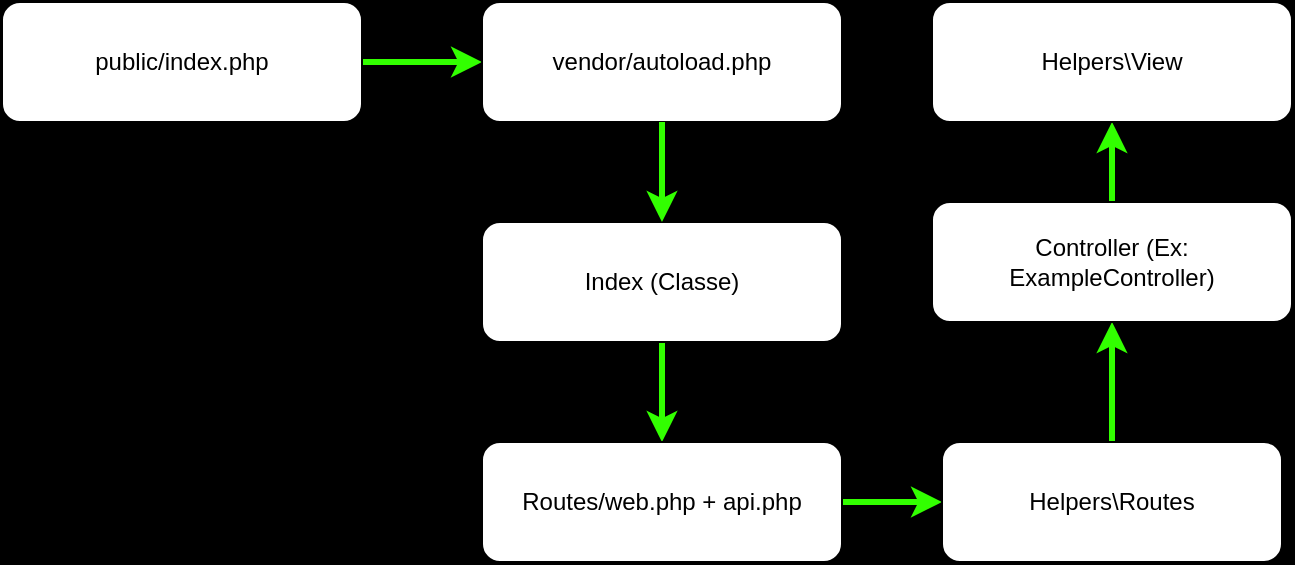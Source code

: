 <mxfile>
    <diagram name="TraselFramework" id="TraselFrameworkDiagram">
        <mxGraphModel dx="1060" dy="543" grid="1" gridSize="10" guides="1" tooltips="1" connect="1" arrows="1" fold="1" page="1" pageScale="1" pageWidth="850" pageHeight="1100" background="#000000" math="0" shadow="0">
            <root>
                <mxCell id="0"/>
                <mxCell id="1" parent="0"/>
                <mxCell id="9" value="" style="edgeStyle=none;html=1;strokeColor=#32FF00;strokeWidth=3;rounded=1;" parent="1" source="2" target="3" edge="1">
                    <mxGeometry relative="1" as="geometry">
                        <Array as="points"/>
                    </mxGeometry>
                </mxCell>
                <mxCell id="2" value="public/index.php" style="rounded=1;whiteSpace=wrap;html=1;" parent="1" vertex="1">
                    <mxGeometry x="10" y="70" width="180" height="60" as="geometry"/>
                </mxCell>
                <mxCell id="3" value="vendor/autoload.php" style="rounded=1;whiteSpace=wrap;html=1;" parent="1" vertex="1">
                    <mxGeometry x="250" y="70" width="180" height="60" as="geometry"/>
                </mxCell>
                <mxCell id="11" style="edgeStyle=none;html=1;entryX=0.5;entryY=0;entryDx=0;entryDy=0;strokeColor=#32FF00;strokeWidth=3;rounded=1;" parent="1" source="4" target="5" edge="1">
                    <mxGeometry relative="1" as="geometry"/>
                </mxCell>
                <mxCell id="4" value="Index (Classe)" style="rounded=1;whiteSpace=wrap;html=1;" parent="1" vertex="1">
                    <mxGeometry x="250" y="180" width="180" height="60" as="geometry"/>
                </mxCell>
                <mxCell id="12" value="" style="edgeStyle=none;html=1;strokeColor=#32FF00;strokeWidth=3;rounded=1;" parent="1" source="5" target="6" edge="1">
                    <mxGeometry relative="1" as="geometry"/>
                </mxCell>
                <mxCell id="5" value="Routes/web.php + api.php" style="rounded=1;whiteSpace=wrap;html=1;" parent="1" vertex="1">
                    <mxGeometry x="250" y="290" width="180" height="60" as="geometry"/>
                </mxCell>
                <mxCell id="13" value="" style="edgeStyle=none;html=1;strokeWidth=3;strokeColor=#32FF00;rounded=1;" parent="1" source="6" target="7" edge="1">
                    <mxGeometry relative="1" as="geometry"/>
                </mxCell>
                <mxCell id="6" value="Helpers\\Routes" style="rounded=1;whiteSpace=wrap;html=1;" parent="1" vertex="1">
                    <mxGeometry x="480" y="290" width="170" height="60" as="geometry"/>
                </mxCell>
                <mxCell id="14" value="" style="edgeStyle=none;html=1;strokeWidth=3;strokeColor=#32FF00;rounded=1;" parent="1" source="7" target="8" edge="1">
                    <mxGeometry relative="1" as="geometry"/>
                </mxCell>
                <mxCell id="7" value="Controller (Ex: ExampleController)" style="rounded=1;whiteSpace=wrap;html=1;" parent="1" vertex="1">
                    <mxGeometry x="475" y="170" width="180" height="60" as="geometry"/>
                </mxCell>
                <mxCell id="8" value="Helpers\\View" style="rounded=1;whiteSpace=wrap;html=1;" parent="1" vertex="1">
                    <mxGeometry x="475" y="70" width="180" height="60" as="geometry"/>
                </mxCell>
                <mxCell id="15" value="" style="edgeStyle=none;html=1;strokeColor=#32FF00;exitX=0.5;exitY=1;exitDx=0;exitDy=0;entryX=0.5;entryY=0;entryDx=0;entryDy=0;strokeWidth=3;rounded=1;" edge="1" parent="1" source="3" target="4">
                    <mxGeometry relative="1" as="geometry">
                        <mxPoint x="330" y="150" as="sourcePoint"/>
                        <mxPoint x="390" y="150" as="targetPoint"/>
                        <Array as="points"/>
                    </mxGeometry>
                </mxCell>
            </root>
        </mxGraphModel>
    </diagram>
</mxfile>